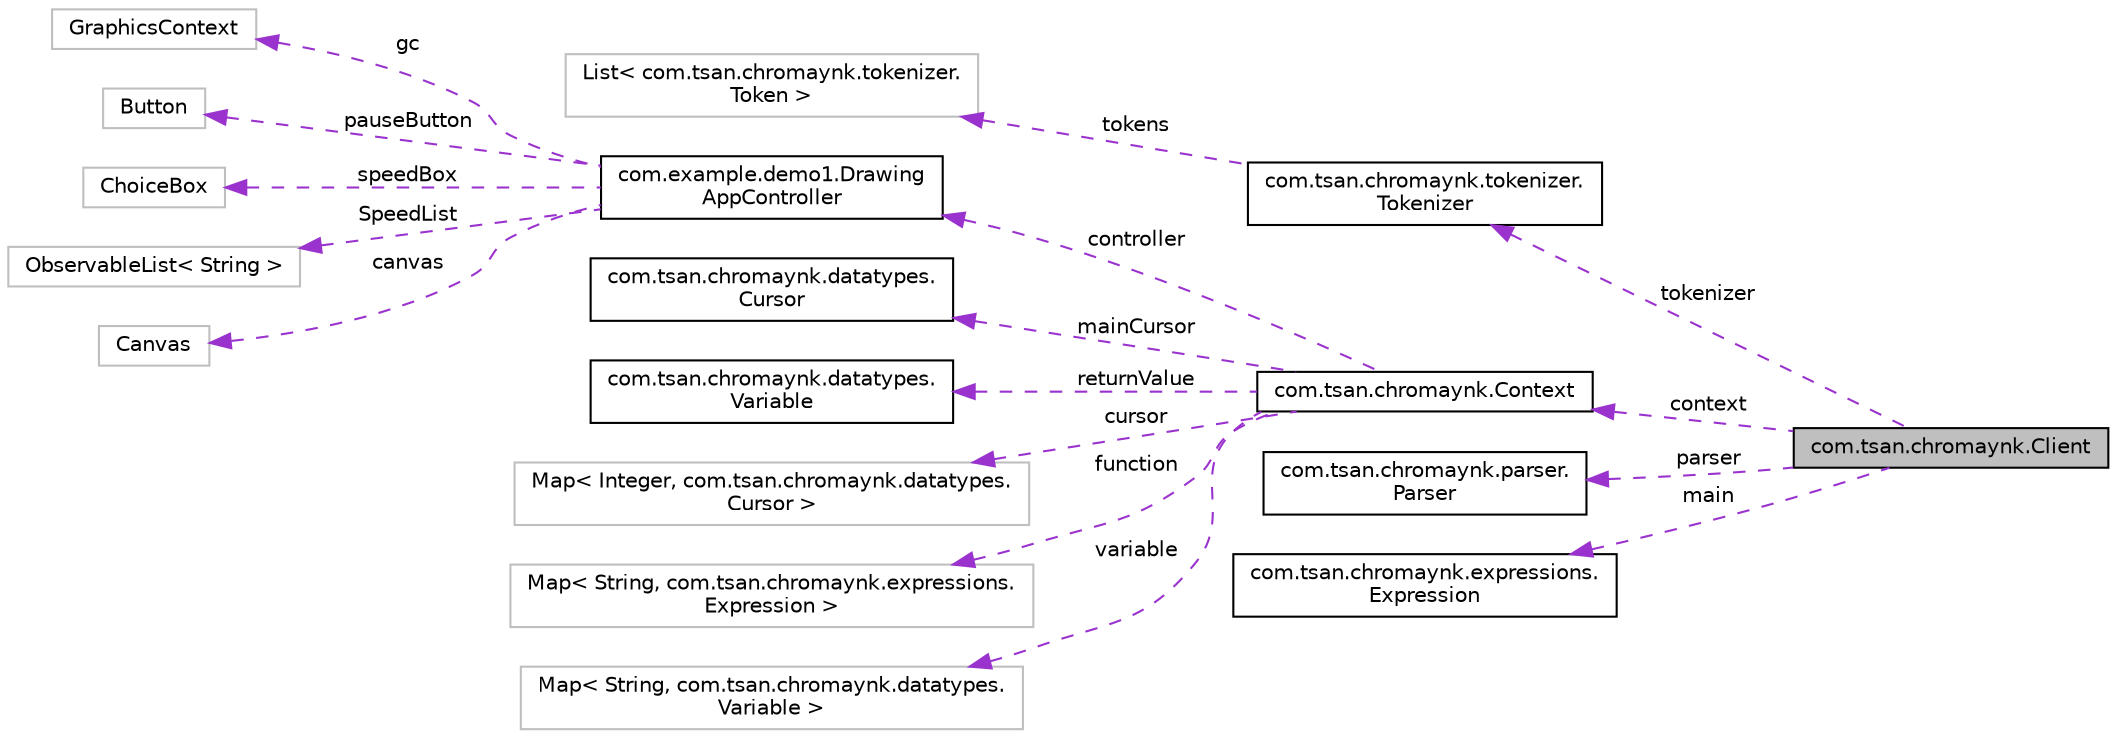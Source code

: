 digraph "com.tsan.chromaynk.Client"
{
 // LATEX_PDF_SIZE
  edge [fontname="Helvetica",fontsize="10",labelfontname="Helvetica",labelfontsize="10"];
  node [fontname="Helvetica",fontsize="10",shape=record];
  rankdir="LR";
  Node1 [label="com.tsan.chromaynk.Client",height=0.2,width=0.4,color="black", fillcolor="grey75", style="filled", fontcolor="black",tooltip=" "];
  Node2 -> Node1 [dir="back",color="darkorchid3",fontsize="10",style="dashed",label=" tokenizer" ,fontname="Helvetica"];
  Node2 [label="com.tsan.chromaynk.tokenizer.\lTokenizer",height=0.2,width=0.4,color="black", fillcolor="white", style="filled",URL="$classcom_1_1tsan_1_1chromaynk_1_1tokenizer_1_1Tokenizer.html",tooltip=" "];
  Node3 -> Node2 [dir="back",color="darkorchid3",fontsize="10",style="dashed",label=" tokens" ,fontname="Helvetica"];
  Node3 [label="List\< com.tsan.chromaynk.tokenizer.\lToken \>",height=0.2,width=0.4,color="grey75", fillcolor="white", style="filled",tooltip=" "];
  Node4 -> Node1 [dir="back",color="darkorchid3",fontsize="10",style="dashed",label=" context" ,fontname="Helvetica"];
  Node4 [label="com.tsan.chromaynk.Context",height=0.2,width=0.4,color="black", fillcolor="white", style="filled",URL="$classcom_1_1tsan_1_1chromaynk_1_1Context.html",tooltip=" "];
  Node5 -> Node4 [dir="back",color="darkorchid3",fontsize="10",style="dashed",label=" controller" ,fontname="Helvetica"];
  Node5 [label="com.example.demo1.Drawing\lAppController",height=0.2,width=0.4,color="black", fillcolor="white", style="filled",URL="$classcom_1_1example_1_1demo1_1_1DrawingAppController.html",tooltip=" "];
  Node6 -> Node5 [dir="back",color="darkorchid3",fontsize="10",style="dashed",label=" gc" ,fontname="Helvetica"];
  Node6 [label="GraphicsContext",height=0.2,width=0.4,color="grey75", fillcolor="white", style="filled",tooltip=" "];
  Node7 -> Node5 [dir="back",color="darkorchid3",fontsize="10",style="dashed",label=" pauseButton" ,fontname="Helvetica"];
  Node7 [label="Button",height=0.2,width=0.4,color="grey75", fillcolor="white", style="filled",tooltip=" "];
  Node8 -> Node5 [dir="back",color="darkorchid3",fontsize="10",style="dashed",label=" speedBox" ,fontname="Helvetica"];
  Node8 [label="ChoiceBox",height=0.2,width=0.4,color="grey75", fillcolor="white", style="filled",tooltip=" "];
  Node9 -> Node5 [dir="back",color="darkorchid3",fontsize="10",style="dashed",label=" SpeedList" ,fontname="Helvetica"];
  Node9 [label="ObservableList\< String \>",height=0.2,width=0.4,color="grey75", fillcolor="white", style="filled",tooltip=" "];
  Node10 -> Node5 [dir="back",color="darkorchid3",fontsize="10",style="dashed",label=" canvas" ,fontname="Helvetica"];
  Node10 [label="Canvas",height=0.2,width=0.4,color="grey75", fillcolor="white", style="filled",tooltip=" "];
  Node11 -> Node4 [dir="back",color="darkorchid3",fontsize="10",style="dashed",label=" mainCursor" ,fontname="Helvetica"];
  Node11 [label="com.tsan.chromaynk.datatypes.\lCursor",height=0.2,width=0.4,color="black", fillcolor="white", style="filled",URL="$classcom_1_1tsan_1_1chromaynk_1_1datatypes_1_1Cursor.html",tooltip=" "];
  Node12 -> Node4 [dir="back",color="darkorchid3",fontsize="10",style="dashed",label=" returnValue" ,fontname="Helvetica"];
  Node12 [label="com.tsan.chromaynk.datatypes.\lVariable",height=0.2,width=0.4,color="black", fillcolor="white", style="filled",URL="$classcom_1_1tsan_1_1chromaynk_1_1datatypes_1_1Variable.html",tooltip=" "];
  Node13 -> Node4 [dir="back",color="darkorchid3",fontsize="10",style="dashed",label=" cursor" ,fontname="Helvetica"];
  Node13 [label="Map\< Integer, com.tsan.chromaynk.datatypes.\lCursor \>",height=0.2,width=0.4,color="grey75", fillcolor="white", style="filled",tooltip=" "];
  Node14 -> Node4 [dir="back",color="darkorchid3",fontsize="10",style="dashed",label=" function" ,fontname="Helvetica"];
  Node14 [label="Map\< String, com.tsan.chromaynk.expressions.\lExpression \>",height=0.2,width=0.4,color="grey75", fillcolor="white", style="filled",tooltip=" "];
  Node15 -> Node4 [dir="back",color="darkorchid3",fontsize="10",style="dashed",label=" variable" ,fontname="Helvetica"];
  Node15 [label="Map\< String, com.tsan.chromaynk.datatypes.\lVariable \>",height=0.2,width=0.4,color="grey75", fillcolor="white", style="filled",tooltip=" "];
  Node16 -> Node1 [dir="back",color="darkorchid3",fontsize="10",style="dashed",label=" parser" ,fontname="Helvetica"];
  Node16 [label="com.tsan.chromaynk.parser.\lParser",height=0.2,width=0.4,color="black", fillcolor="white", style="filled",URL="$classcom_1_1tsan_1_1chromaynk_1_1parser_1_1Parser.html",tooltip=" "];
  Node17 -> Node1 [dir="back",color="darkorchid3",fontsize="10",style="dashed",label=" main" ,fontname="Helvetica"];
  Node17 [label="com.tsan.chromaynk.expressions.\lExpression",height=0.2,width=0.4,color="black", fillcolor="white", style="filled",URL="$classcom_1_1tsan_1_1chromaynk_1_1expressions_1_1Expression.html",tooltip=" "];
}
